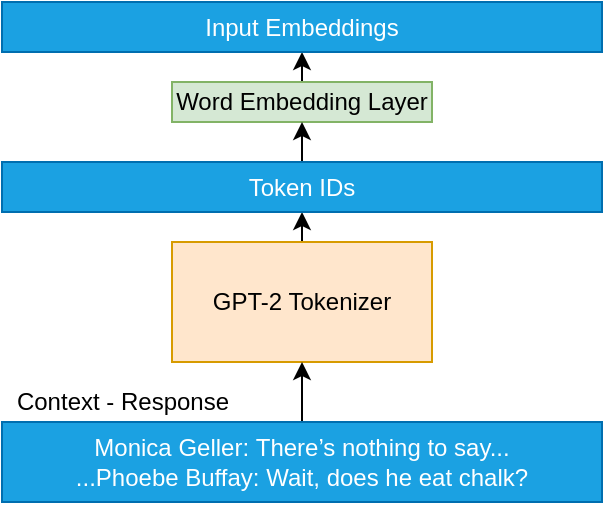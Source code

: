<mxfile version="15.8.4" type="device"><diagram id="-4_k9Va6KZPlUJRgGofB" name="Page-1"><mxGraphModel dx="702" dy="467" grid="1" gridSize="10" guides="1" tooltips="1" connect="1" arrows="1" fold="1" page="1" pageScale="1" pageWidth="850" pageHeight="1100" math="0" shadow="0"><root><mxCell id="0"/><mxCell id="1" parent="0"/><mxCell id="gb8-Hmcx5SLezVcE_HTn-11" style="edgeStyle=orthogonalEdgeStyle;rounded=0;orthogonalLoop=1;jettySize=auto;html=1;exitX=0.5;exitY=0;exitDx=0;exitDy=0;entryX=0.5;entryY=1;entryDx=0;entryDy=0;" edge="1" parent="1" source="Liyx3Db9XyXWp5MxqXur-3" target="gb8-Hmcx5SLezVcE_HTn-3"><mxGeometry relative="1" as="geometry"/></mxCell><mxCell id="Liyx3Db9XyXWp5MxqXur-3" value="GPT-2 Tokenizer" style="rounded=0;whiteSpace=wrap;html=1;fillColor=#ffe6cc;strokeColor=#d79b00;" parent="1" vertex="1"><mxGeometry x="350" y="370" width="130" height="60" as="geometry"/></mxCell><mxCell id="gb8-Hmcx5SLezVcE_HTn-9" style="edgeStyle=orthogonalEdgeStyle;rounded=0;orthogonalLoop=1;jettySize=auto;html=1;exitX=0.5;exitY=0;exitDx=0;exitDy=0;entryX=0.5;entryY=1;entryDx=0;entryDy=0;" edge="1" parent="1" source="Liyx3Db9XyXWp5MxqXur-5" target="gb8-Hmcx5SLezVcE_HTn-1"><mxGeometry relative="1" as="geometry"/></mxCell><mxCell id="Liyx3Db9XyXWp5MxqXur-5" value="Word Embedding Layer" style="rounded=0;whiteSpace=wrap;html=1;fillColor=#d5e8d4;strokeColor=#82b366;" parent="1" vertex="1"><mxGeometry x="350" y="290" width="130" height="20" as="geometry"/></mxCell><mxCell id="gb8-Hmcx5SLezVcE_HTn-1" value="Input Embeddings" style="rounded=0;whiteSpace=wrap;html=1;fillColor=#1ba1e2;strokeColor=#006EAF;fontColor=#ffffff;" vertex="1" parent="1"><mxGeometry x="265" y="250" width="300" height="25" as="geometry"/></mxCell><mxCell id="gb8-Hmcx5SLezVcE_HTn-12" style="edgeStyle=orthogonalEdgeStyle;rounded=0;orthogonalLoop=1;jettySize=auto;html=1;exitX=0.5;exitY=0;exitDx=0;exitDy=0;entryX=0.5;entryY=1;entryDx=0;entryDy=0;" edge="1" parent="1" source="gb8-Hmcx5SLezVcE_HTn-3" target="Liyx3Db9XyXWp5MxqXur-5"><mxGeometry relative="1" as="geometry"/></mxCell><mxCell id="gb8-Hmcx5SLezVcE_HTn-3" value="Token IDs" style="rounded=0;whiteSpace=wrap;html=1;fillColor=#1ba1e2;strokeColor=#006EAF;fontColor=#ffffff;" vertex="1" parent="1"><mxGeometry x="265" y="330" width="300" height="25" as="geometry"/></mxCell><mxCell id="gb8-Hmcx5SLezVcE_HTn-10" style="edgeStyle=orthogonalEdgeStyle;rounded=0;orthogonalLoop=1;jettySize=auto;html=1;exitX=0.5;exitY=0;exitDx=0;exitDy=0;entryX=0.5;entryY=1;entryDx=0;entryDy=0;" edge="1" parent="1" source="Liyx3Db9XyXWp5MxqXur-1" target="Liyx3Db9XyXWp5MxqXur-3"><mxGeometry relative="1" as="geometry"/></mxCell><mxCell id="Liyx3Db9XyXWp5MxqXur-1" value="Monica Geller:&amp;nbsp;There’s nothing to say...&lt;br&gt;...Phoebe Buffay: Wait, does he eat chalk?" style="rounded=0;whiteSpace=wrap;html=1;fillColor=#1ba1e2;fontColor=#ffffff;strokeColor=#006EAF;" parent="1" vertex="1"><mxGeometry x="265" y="460" width="300" height="40" as="geometry"/></mxCell><mxCell id="Liyx3Db9XyXWp5MxqXur-2" value="Context - Response" style="text;html=1;align=center;verticalAlign=middle;resizable=0;points=[];autosize=1;strokeColor=none;fillColor=none;fontColor=#000000;" parent="1" vertex="1"><mxGeometry x="265" y="440" width="120" height="20" as="geometry"/></mxCell></root></mxGraphModel></diagram></mxfile>
